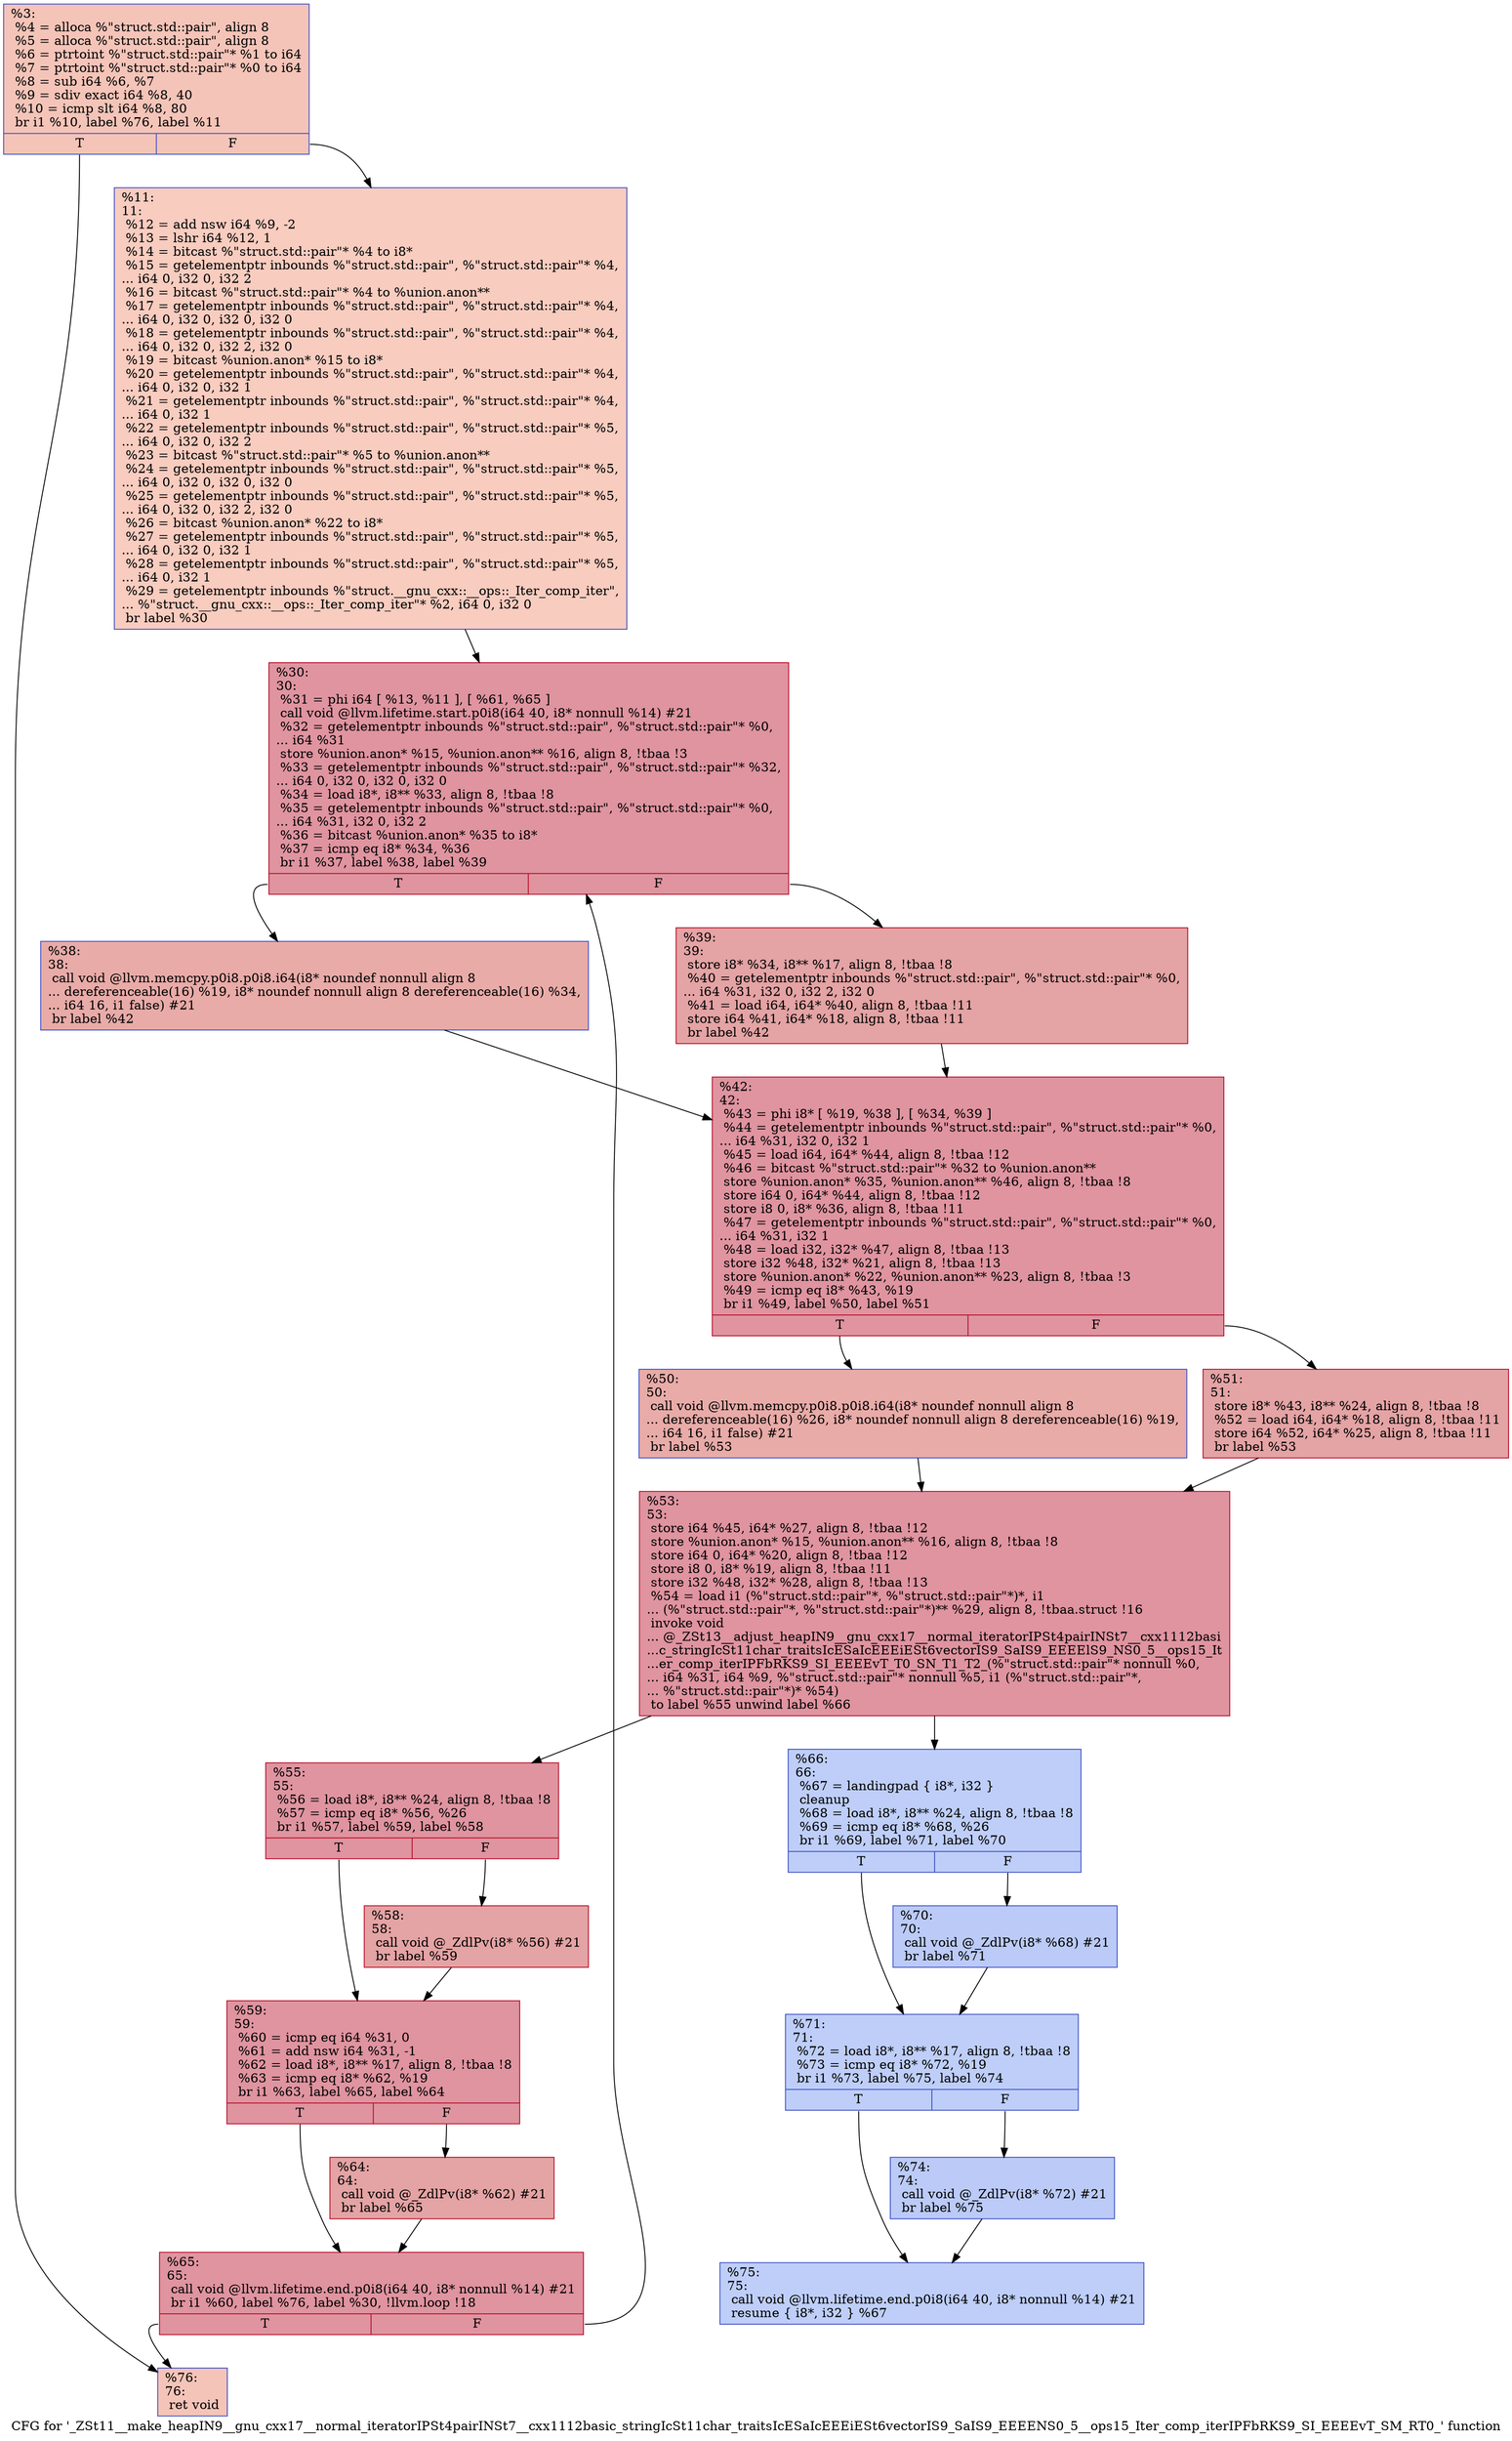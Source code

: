 digraph "CFG for '_ZSt11__make_heapIN9__gnu_cxx17__normal_iteratorIPSt4pairINSt7__cxx1112basic_stringIcSt11char_traitsIcESaIcEEEiESt6vectorIS9_SaIS9_EEEENS0_5__ops15_Iter_comp_iterIPFbRKS9_SI_EEEEvT_SM_RT0_' function" {
	label="CFG for '_ZSt11__make_heapIN9__gnu_cxx17__normal_iteratorIPSt4pairINSt7__cxx1112basic_stringIcSt11char_traitsIcESaIcEEEiESt6vectorIS9_SaIS9_EEEENS0_5__ops15_Iter_comp_iterIPFbRKS9_SI_EEEEvT_SM_RT0_' function";

	Node0x565285937450 [shape=record,color="#3d50c3ff", style=filled, fillcolor="#e97a5f70",label="{%3:\l  %4 = alloca %\"struct.std::pair\", align 8\l  %5 = alloca %\"struct.std::pair\", align 8\l  %6 = ptrtoint %\"struct.std::pair\"* %1 to i64\l  %7 = ptrtoint %\"struct.std::pair\"* %0 to i64\l  %8 = sub i64 %6, %7\l  %9 = sdiv exact i64 %8, 40\l  %10 = icmp slt i64 %8, 80\l  br i1 %10, label %76, label %11\l|{<s0>T|<s1>F}}"];
	Node0x565285937450:s0 -> Node0x565285937510;
	Node0x565285937450:s1 -> Node0x565285937860;
	Node0x565285937860 [shape=record,color="#3d50c3ff", style=filled, fillcolor="#f08b6e70",label="{%11:\l11:                                               \l  %12 = add nsw i64 %9, -2\l  %13 = lshr i64 %12, 1\l  %14 = bitcast %\"struct.std::pair\"* %4 to i8*\l  %15 = getelementptr inbounds %\"struct.std::pair\", %\"struct.std::pair\"* %4,\l... i64 0, i32 0, i32 2\l  %16 = bitcast %\"struct.std::pair\"* %4 to %union.anon**\l  %17 = getelementptr inbounds %\"struct.std::pair\", %\"struct.std::pair\"* %4,\l... i64 0, i32 0, i32 0, i32 0\l  %18 = getelementptr inbounds %\"struct.std::pair\", %\"struct.std::pair\"* %4,\l... i64 0, i32 0, i32 2, i32 0\l  %19 = bitcast %union.anon* %15 to i8*\l  %20 = getelementptr inbounds %\"struct.std::pair\", %\"struct.std::pair\"* %4,\l... i64 0, i32 0, i32 1\l  %21 = getelementptr inbounds %\"struct.std::pair\", %\"struct.std::pair\"* %4,\l... i64 0, i32 1\l  %22 = getelementptr inbounds %\"struct.std::pair\", %\"struct.std::pair\"* %5,\l... i64 0, i32 0, i32 2\l  %23 = bitcast %\"struct.std::pair\"* %5 to %union.anon**\l  %24 = getelementptr inbounds %\"struct.std::pair\", %\"struct.std::pair\"* %5,\l... i64 0, i32 0, i32 0, i32 0\l  %25 = getelementptr inbounds %\"struct.std::pair\", %\"struct.std::pair\"* %5,\l... i64 0, i32 0, i32 2, i32 0\l  %26 = bitcast %union.anon* %22 to i8*\l  %27 = getelementptr inbounds %\"struct.std::pair\", %\"struct.std::pair\"* %5,\l... i64 0, i32 0, i32 1\l  %28 = getelementptr inbounds %\"struct.std::pair\", %\"struct.std::pair\"* %5,\l... i64 0, i32 1\l  %29 = getelementptr inbounds %\"struct.__gnu_cxx::__ops::_Iter_comp_iter\",\l... %\"struct.__gnu_cxx::__ops::_Iter_comp_iter\"* %2, i64 0, i32 0\l  br label %30\l}"];
	Node0x565285937860 -> Node0x565285938670;
	Node0x565285938670 [shape=record,color="#b70d28ff", style=filled, fillcolor="#b70d2870",label="{%30:\l30:                                               \l  %31 = phi i64 [ %13, %11 ], [ %61, %65 ]\l  call void @llvm.lifetime.start.p0i8(i64 40, i8* nonnull %14) #21\l  %32 = getelementptr inbounds %\"struct.std::pair\", %\"struct.std::pair\"* %0,\l... i64 %31\l  store %union.anon* %15, %union.anon** %16, align 8, !tbaa !3\l  %33 = getelementptr inbounds %\"struct.std::pair\", %\"struct.std::pair\"* %32,\l... i64 0, i32 0, i32 0, i32 0\l  %34 = load i8*, i8** %33, align 8, !tbaa !8\l  %35 = getelementptr inbounds %\"struct.std::pair\", %\"struct.std::pair\"* %0,\l... i64 %31, i32 0, i32 2\l  %36 = bitcast %union.anon* %35 to i8*\l  %37 = icmp eq i8* %34, %36\l  br i1 %37, label %38, label %39\l|{<s0>T|<s1>F}}"];
	Node0x565285938670:s0 -> Node0x565285938d30;
	Node0x565285938670:s1 -> Node0x565285938dc0;
	Node0x565285938d30 [shape=record,color="#3d50c3ff", style=filled, fillcolor="#cc403a70",label="{%38:\l38:                                               \l  call void @llvm.memcpy.p0i8.p0i8.i64(i8* noundef nonnull align 8\l... dereferenceable(16) %19, i8* noundef nonnull align 8 dereferenceable(16) %34,\l... i64 16, i1 false) #21\l  br label %42\l}"];
	Node0x565285938d30 -> Node0x565285939070;
	Node0x565285938dc0 [shape=record,color="#b70d28ff", style=filled, fillcolor="#c32e3170",label="{%39:\l39:                                               \l  store i8* %34, i8** %17, align 8, !tbaa !8\l  %40 = getelementptr inbounds %\"struct.std::pair\", %\"struct.std::pair\"* %0,\l... i64 %31, i32 0, i32 2, i32 0\l  %41 = load i64, i64* %40, align 8, !tbaa !11\l  store i64 %41, i64* %18, align 8, !tbaa !11\l  br label %42\l}"];
	Node0x565285938dc0 -> Node0x565285939070;
	Node0x565285939070 [shape=record,color="#b70d28ff", style=filled, fillcolor="#b70d2870",label="{%42:\l42:                                               \l  %43 = phi i8* [ %19, %38 ], [ %34, %39 ]\l  %44 = getelementptr inbounds %\"struct.std::pair\", %\"struct.std::pair\"* %0,\l... i64 %31, i32 0, i32 1\l  %45 = load i64, i64* %44, align 8, !tbaa !12\l  %46 = bitcast %\"struct.std::pair\"* %32 to %union.anon**\l  store %union.anon* %35, %union.anon** %46, align 8, !tbaa !8\l  store i64 0, i64* %44, align 8, !tbaa !12\l  store i8 0, i8* %36, align 8, !tbaa !11\l  %47 = getelementptr inbounds %\"struct.std::pair\", %\"struct.std::pair\"* %0,\l... i64 %31, i32 1\l  %48 = load i32, i32* %47, align 8, !tbaa !13\l  store i32 %48, i32* %21, align 8, !tbaa !13\l  store %union.anon* %22, %union.anon** %23, align 8, !tbaa !3\l  %49 = icmp eq i8* %43, %19\l  br i1 %49, label %50, label %51\l|{<s0>T|<s1>F}}"];
	Node0x565285939070:s0 -> Node0x565285939b30;
	Node0x565285939070:s1 -> Node0x565285939b80;
	Node0x565285939b30 [shape=record,color="#3d50c3ff", style=filled, fillcolor="#cc403a70",label="{%50:\l50:                                               \l  call void @llvm.memcpy.p0i8.p0i8.i64(i8* noundef nonnull align 8\l... dereferenceable(16) %26, i8* noundef nonnull align 8 dereferenceable(16) %19,\l... i64 16, i1 false) #21\l  br label %53\l}"];
	Node0x565285939b30 -> Node0x565285939df0;
	Node0x565285939b80 [shape=record,color="#b70d28ff", style=filled, fillcolor="#c32e3170",label="{%51:\l51:                                               \l  store i8* %43, i8** %24, align 8, !tbaa !8\l  %52 = load i64, i64* %18, align 8, !tbaa !11\l  store i64 %52, i64* %25, align 8, !tbaa !11\l  br label %53\l}"];
	Node0x565285939b80 -> Node0x565285939df0;
	Node0x565285939df0 [shape=record,color="#b70d28ff", style=filled, fillcolor="#b70d2870",label="{%53:\l53:                                               \l  store i64 %45, i64* %27, align 8, !tbaa !12\l  store %union.anon* %15, %union.anon** %16, align 8, !tbaa !8\l  store i64 0, i64* %20, align 8, !tbaa !12\l  store i8 0, i8* %19, align 8, !tbaa !11\l  store i32 %48, i32* %28, align 8, !tbaa !13\l  %54 = load i1 (%\"struct.std::pair\"*, %\"struct.std::pair\"*)*, i1\l... (%\"struct.std::pair\"*, %\"struct.std::pair\"*)** %29, align 8, !tbaa.struct !16\l  invoke void\l... @_ZSt13__adjust_heapIN9__gnu_cxx17__normal_iteratorIPSt4pairINSt7__cxx1112basi\l...c_stringIcSt11char_traitsIcESaIcEEEiESt6vectorIS9_SaIS9_EEEElS9_NS0_5__ops15_It\l...er_comp_iterIPFbRKS9_SI_EEEEvT_T0_SN_T1_T2_(%\"struct.std::pair\"* nonnull %0,\l... i64 %31, i64 %9, %\"struct.std::pair\"* nonnull %5, i1 (%\"struct.std::pair\"*,\l... %\"struct.std::pair\"*)* %54)\l          to label %55 unwind label %66\l}"];
	Node0x565285939df0 -> Node0x56528593a470;
	Node0x565285939df0 -> Node0x56528593a500;
	Node0x56528593a470 [shape=record,color="#b70d28ff", style=filled, fillcolor="#b70d2870",label="{%55:\l55:                                               \l  %56 = load i8*, i8** %24, align 8, !tbaa !8\l  %57 = icmp eq i8* %56, %26\l  br i1 %57, label %59, label %58\l|{<s0>T|<s1>F}}"];
	Node0x56528593a470:s0 -> Node0x56528593a950;
	Node0x56528593a470:s1 -> Node0x56528593a9a0;
	Node0x56528593a9a0 [shape=record,color="#b70d28ff", style=filled, fillcolor="#c32e3170",label="{%58:\l58:                                               \l  call void @_ZdlPv(i8* %56) #21\l  br label %59\l}"];
	Node0x56528593a9a0 -> Node0x56528593a950;
	Node0x56528593a950 [shape=record,color="#b70d28ff", style=filled, fillcolor="#b70d2870",label="{%59:\l59:                                               \l  %60 = icmp eq i64 %31, 0\l  %61 = add nsw i64 %31, -1\l  %62 = load i8*, i8** %17, align 8, !tbaa !8\l  %63 = icmp eq i8* %62, %19\l  br i1 %63, label %65, label %64\l|{<s0>T|<s1>F}}"];
	Node0x56528593a950:s0 -> Node0x565285938730;
	Node0x56528593a950:s1 -> Node0x56528593ae60;
	Node0x56528593ae60 [shape=record,color="#b70d28ff", style=filled, fillcolor="#c32e3170",label="{%64:\l64:                                               \l  call void @_ZdlPv(i8* %62) #21\l  br label %65\l}"];
	Node0x56528593ae60 -> Node0x565285938730;
	Node0x565285938730 [shape=record,color="#b70d28ff", style=filled, fillcolor="#b70d2870",label="{%65:\l65:                                               \l  call void @llvm.lifetime.end.p0i8(i64 40, i8* nonnull %14) #21\l  br i1 %60, label %76, label %30, !llvm.loop !18\l|{<s0>T|<s1>F}}"];
	Node0x565285938730:s0 -> Node0x565285937510;
	Node0x565285938730:s1 -> Node0x565285938670;
	Node0x56528593a500 [shape=record,color="#3d50c3ff", style=filled, fillcolor="#6c8ff170",label="{%66:\l66:                                               \l  %67 = landingpad \{ i8*, i32 \}\l          cleanup\l  %68 = load i8*, i8** %24, align 8, !tbaa !8\l  %69 = icmp eq i8* %68, %26\l  br i1 %69, label %71, label %70\l|{<s0>T|<s1>F}}"];
	Node0x56528593a500:s0 -> Node0x56528593b4b0;
	Node0x56528593a500:s1 -> Node0x56528593b500;
	Node0x56528593b500 [shape=record,color="#3d50c3ff", style=filled, fillcolor="#6687ed70",label="{%70:\l70:                                               \l  call void @_ZdlPv(i8* %68) #21\l  br label %71\l}"];
	Node0x56528593b500 -> Node0x56528593b4b0;
	Node0x56528593b4b0 [shape=record,color="#3d50c3ff", style=filled, fillcolor="#6c8ff170",label="{%71:\l71:                                               \l  %72 = load i8*, i8** %17, align 8, !tbaa !8\l  %73 = icmp eq i8* %72, %19\l  br i1 %73, label %75, label %74\l|{<s0>T|<s1>F}}"];
	Node0x56528593b4b0:s0 -> Node0x56528593b8a0;
	Node0x56528593b4b0:s1 -> Node0x56528593b8f0;
	Node0x56528593b8f0 [shape=record,color="#3d50c3ff", style=filled, fillcolor="#6687ed70",label="{%74:\l74:                                               \l  call void @_ZdlPv(i8* %72) #21\l  br label %75\l}"];
	Node0x56528593b8f0 -> Node0x56528593b8a0;
	Node0x56528593b8a0 [shape=record,color="#3d50c3ff", style=filled, fillcolor="#6c8ff170",label="{%75:\l75:                                               \l  call void @llvm.lifetime.end.p0i8(i64 40, i8* nonnull %14) #21\l  resume \{ i8*, i32 \} %67\l}"];
	Node0x565285937510 [shape=record,color="#3d50c3ff", style=filled, fillcolor="#e97a5f70",label="{%76:\l76:                                               \l  ret void\l}"];
}
